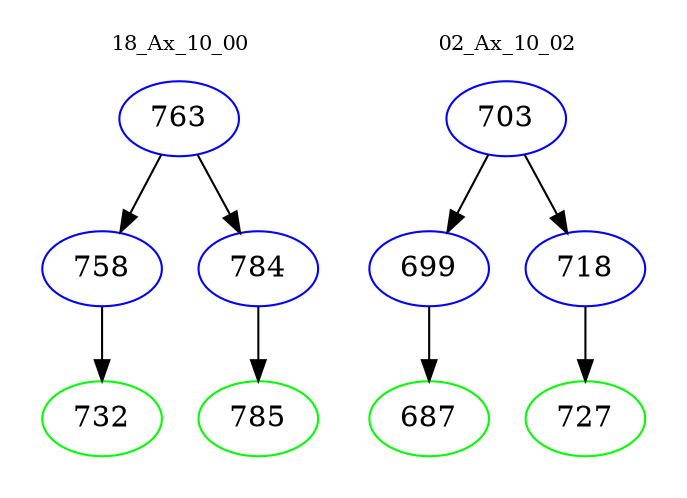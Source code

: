 digraph{
subgraph cluster_0 {
color = white
label = "18_Ax_10_00";
fontsize=10;
T0_763 [label="763", color="blue"]
T0_763 -> T0_758 [color="black"]
T0_758 [label="758", color="blue"]
T0_758 -> T0_732 [color="black"]
T0_732 [label="732", color="green"]
T0_763 -> T0_784 [color="black"]
T0_784 [label="784", color="blue"]
T0_784 -> T0_785 [color="black"]
T0_785 [label="785", color="green"]
}
subgraph cluster_1 {
color = white
label = "02_Ax_10_02";
fontsize=10;
T1_703 [label="703", color="blue"]
T1_703 -> T1_699 [color="black"]
T1_699 [label="699", color="blue"]
T1_699 -> T1_687 [color="black"]
T1_687 [label="687", color="green"]
T1_703 -> T1_718 [color="black"]
T1_718 [label="718", color="blue"]
T1_718 -> T1_727 [color="black"]
T1_727 [label="727", color="green"]
}
}
